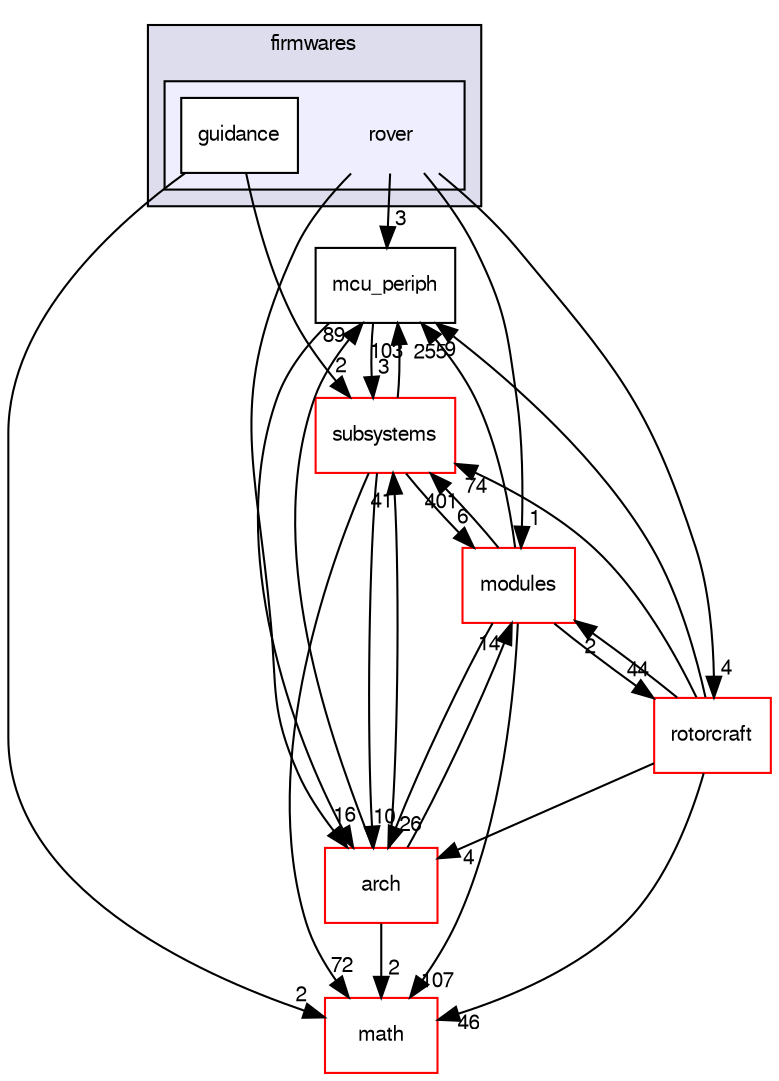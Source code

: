 digraph "sw/airborne/firmwares/rover" {
  compound=true
  node [ fontsize="10", fontname="FreeSans"];
  edge [ labelfontsize="10", labelfontname="FreeSans"];
  subgraph clusterdir_e7d2494544042a787a6ee70a779a5e07 {
    graph [ bgcolor="#ddddee", pencolor="black", label="firmwares" fontname="FreeSans", fontsize="10", URL="dir_e7d2494544042a787a6ee70a779a5e07.html"]
  subgraph clusterdir_414bebee49467d45198ced6169b2555f {
    graph [ bgcolor="#eeeeff", pencolor="black", label="" URL="dir_414bebee49467d45198ced6169b2555f.html"];
    dir_414bebee49467d45198ced6169b2555f [shape=plaintext label="rover"];
    dir_c6a9400053a2920f0ad963162d758f3f [shape=box label="guidance" color="black" fillcolor="white" style="filled" URL="dir_c6a9400053a2920f0ad963162d758f3f.html"];
  }
  }
  dir_12d6ec7aac5a4a9b8cee17e35022d7c7 [shape=box label="subsystems" fillcolor="white" style="filled" color="red" URL="dir_12d6ec7aac5a4a9b8cee17e35022d7c7.html"];
  dir_1ca43f6a116d741d80fb1d0555a2b198 [shape=box label="mcu_periph" URL="dir_1ca43f6a116d741d80fb1d0555a2b198.html"];
  dir_fc6475eb39ea0144fb6697b809fd11a9 [shape=box label="arch" fillcolor="white" style="filled" color="red" URL="dir_fc6475eb39ea0144fb6697b809fd11a9.html"];
  dir_e37d355c72eb7c8e5b43c34bdea5a24b [shape=box label="rotorcraft" fillcolor="white" style="filled" color="red" URL="dir_e37d355c72eb7c8e5b43c34bdea5a24b.html"];
  dir_29343b6f5fcd4b75a5dfbb985ff56864 [shape=box label="math" fillcolor="white" style="filled" color="red" URL="dir_29343b6f5fcd4b75a5dfbb985ff56864.html"];
  dir_c2abcdd6ccb39c3582929c0e3f5651c2 [shape=box label="modules" fillcolor="white" style="filled" color="red" URL="dir_c2abcdd6ccb39c3582929c0e3f5651c2.html"];
  dir_12d6ec7aac5a4a9b8cee17e35022d7c7->dir_1ca43f6a116d741d80fb1d0555a2b198 [headlabel="103", labeldistance=1.5 headhref="dir_000051_000120.html"];
  dir_12d6ec7aac5a4a9b8cee17e35022d7c7->dir_fc6475eb39ea0144fb6697b809fd11a9 [headlabel="10", labeldistance=1.5 headhref="dir_000051_000002.html"];
  dir_12d6ec7aac5a4a9b8cee17e35022d7c7->dir_29343b6f5fcd4b75a5dfbb985ff56864 [headlabel="72", labeldistance=1.5 headhref="dir_000051_000118.html"];
  dir_12d6ec7aac5a4a9b8cee17e35022d7c7->dir_c2abcdd6ccb39c3582929c0e3f5651c2 [headlabel="6", labeldistance=1.5 headhref="dir_000051_000046.html"];
  dir_1ca43f6a116d741d80fb1d0555a2b198->dir_12d6ec7aac5a4a9b8cee17e35022d7c7 [headlabel="3", labeldistance=1.5 headhref="dir_000120_000051.html"];
  dir_1ca43f6a116d741d80fb1d0555a2b198->dir_fc6475eb39ea0144fb6697b809fd11a9 [headlabel="6", labeldistance=1.5 headhref="dir_000120_000002.html"];
  dir_fc6475eb39ea0144fb6697b809fd11a9->dir_12d6ec7aac5a4a9b8cee17e35022d7c7 [headlabel="41", labeldistance=1.5 headhref="dir_000002_000051.html"];
  dir_fc6475eb39ea0144fb6697b809fd11a9->dir_1ca43f6a116d741d80fb1d0555a2b198 [headlabel="89", labeldistance=1.5 headhref="dir_000002_000120.html"];
  dir_fc6475eb39ea0144fb6697b809fd11a9->dir_29343b6f5fcd4b75a5dfbb985ff56864 [headlabel="2", labeldistance=1.5 headhref="dir_000002_000118.html"];
  dir_fc6475eb39ea0144fb6697b809fd11a9->dir_c2abcdd6ccb39c3582929c0e3f5651c2 [headlabel="14", labeldistance=1.5 headhref="dir_000002_000046.html"];
  dir_e37d355c72eb7c8e5b43c34bdea5a24b->dir_12d6ec7aac5a4a9b8cee17e35022d7c7 [headlabel="74", labeldistance=1.5 headhref="dir_000108_000051.html"];
  dir_e37d355c72eb7c8e5b43c34bdea5a24b->dir_1ca43f6a116d741d80fb1d0555a2b198 [headlabel="9", labeldistance=1.5 headhref="dir_000108_000120.html"];
  dir_e37d355c72eb7c8e5b43c34bdea5a24b->dir_fc6475eb39ea0144fb6697b809fd11a9 [headlabel="4", labeldistance=1.5 headhref="dir_000108_000002.html"];
  dir_e37d355c72eb7c8e5b43c34bdea5a24b->dir_29343b6f5fcd4b75a5dfbb985ff56864 [headlabel="46", labeldistance=1.5 headhref="dir_000108_000118.html"];
  dir_e37d355c72eb7c8e5b43c34bdea5a24b->dir_c2abcdd6ccb39c3582929c0e3f5651c2 [headlabel="2", labeldistance=1.5 headhref="dir_000108_000046.html"];
  dir_c6a9400053a2920f0ad963162d758f3f->dir_12d6ec7aac5a4a9b8cee17e35022d7c7 [headlabel="2", labeldistance=1.5 headhref="dir_000115_000051.html"];
  dir_c6a9400053a2920f0ad963162d758f3f->dir_29343b6f5fcd4b75a5dfbb985ff56864 [headlabel="2", labeldistance=1.5 headhref="dir_000115_000118.html"];
  dir_414bebee49467d45198ced6169b2555f->dir_1ca43f6a116d741d80fb1d0555a2b198 [headlabel="3", labeldistance=1.5 headhref="dir_000109_000120.html"];
  dir_414bebee49467d45198ced6169b2555f->dir_fc6475eb39ea0144fb6697b809fd11a9 [headlabel="1", labeldistance=1.5 headhref="dir_000109_000002.html"];
  dir_414bebee49467d45198ced6169b2555f->dir_e37d355c72eb7c8e5b43c34bdea5a24b [headlabel="4", labeldistance=1.5 headhref="dir_000109_000108.html"];
  dir_414bebee49467d45198ced6169b2555f->dir_c2abcdd6ccb39c3582929c0e3f5651c2 [headlabel="1", labeldistance=1.5 headhref="dir_000109_000046.html"];
  dir_c2abcdd6ccb39c3582929c0e3f5651c2->dir_12d6ec7aac5a4a9b8cee17e35022d7c7 [headlabel="401", labeldistance=1.5 headhref="dir_000046_000051.html"];
  dir_c2abcdd6ccb39c3582929c0e3f5651c2->dir_1ca43f6a116d741d80fb1d0555a2b198 [headlabel="255", labeldistance=1.5 headhref="dir_000046_000120.html"];
  dir_c2abcdd6ccb39c3582929c0e3f5651c2->dir_fc6475eb39ea0144fb6697b809fd11a9 [headlabel="26", labeldistance=1.5 headhref="dir_000046_000002.html"];
  dir_c2abcdd6ccb39c3582929c0e3f5651c2->dir_e37d355c72eb7c8e5b43c34bdea5a24b [headlabel="44", labeldistance=1.5 headhref="dir_000046_000108.html"];
  dir_c2abcdd6ccb39c3582929c0e3f5651c2->dir_29343b6f5fcd4b75a5dfbb985ff56864 [headlabel="107", labeldistance=1.5 headhref="dir_000046_000118.html"];
}

